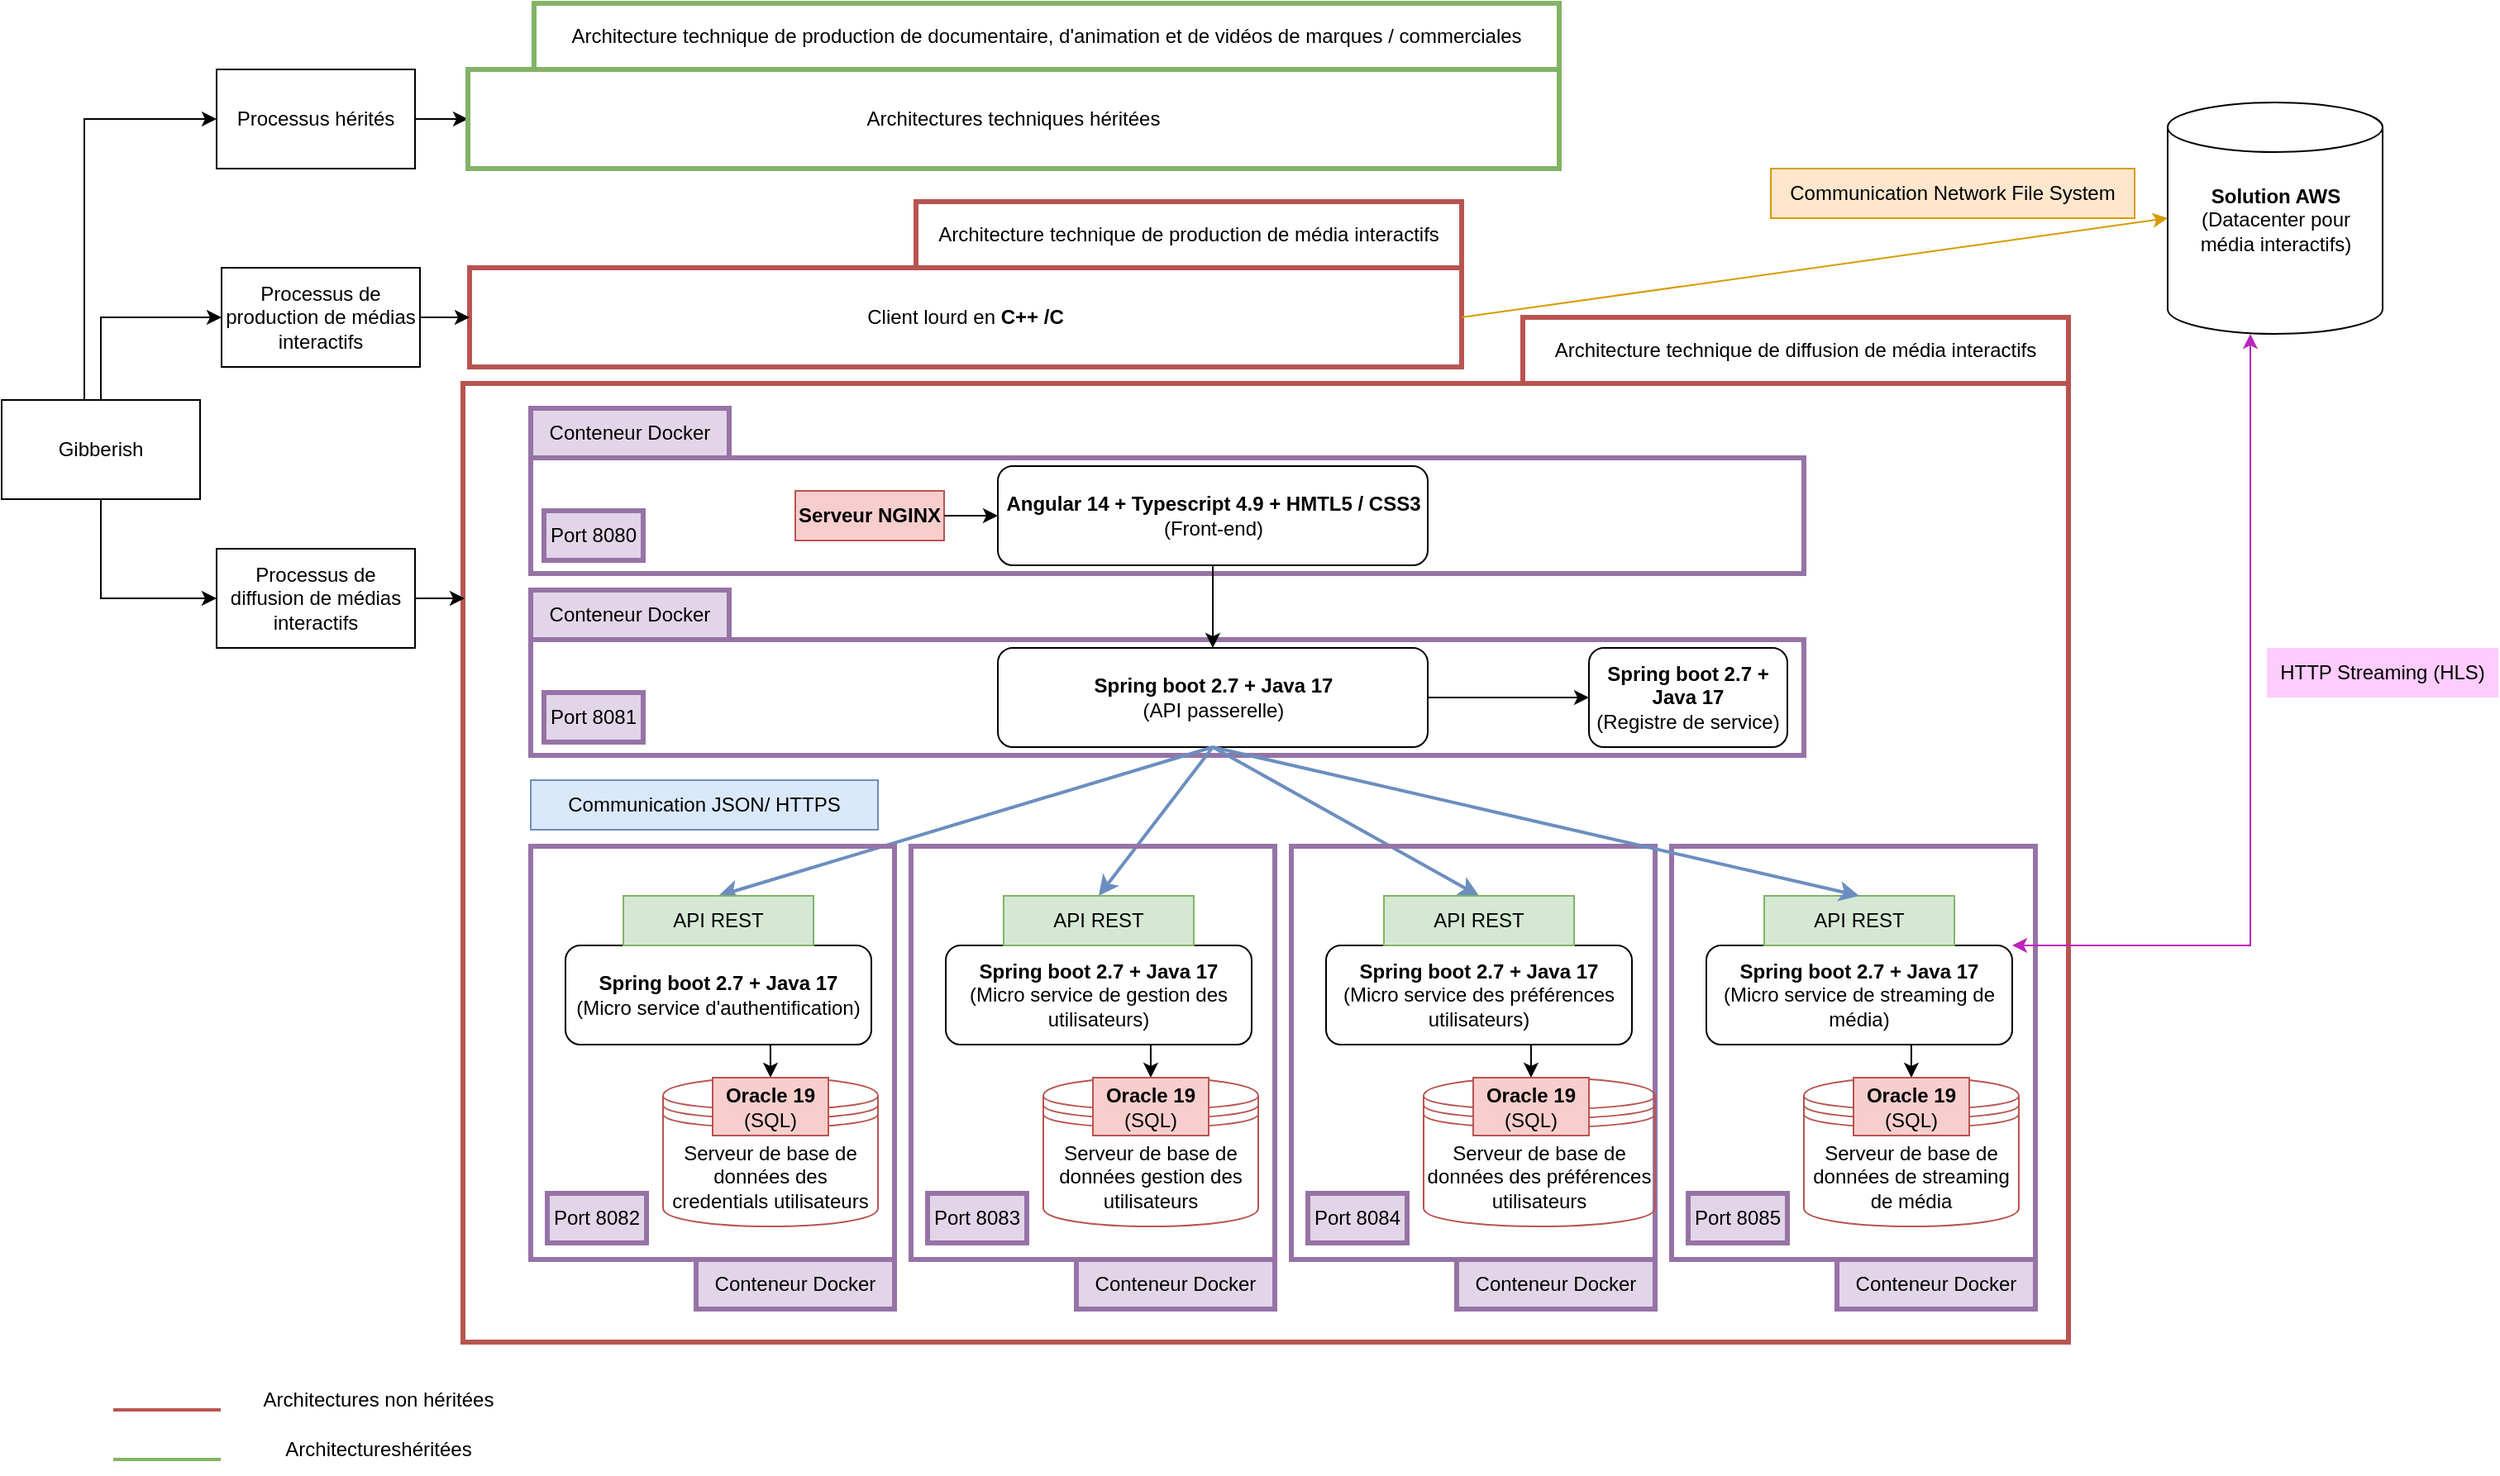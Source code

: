 <mxfile version="20.6.2" type="github">
  <diagram id="J4lTsCqaWdvs94E4tDBU" name="Page-1">
    <mxGraphModel dx="1673" dy="852" grid="1" gridSize="10" guides="1" tooltips="1" connect="1" arrows="1" fold="1" page="1" pageScale="1" pageWidth="827" pageHeight="1169" math="0" shadow="0">
      <root>
        <mxCell id="0" />
        <mxCell id="1" parent="0" />
        <mxCell id="pyarT4in1Yteee0mmf2d-1" value="" style="rounded=0;whiteSpace=wrap;html=1;strokeWidth=3;fillColor=none;strokeColor=#9673a6;" vertex="1" parent="1">
          <mxGeometry x="320" y="565" width="770" height="70" as="geometry" />
        </mxCell>
        <mxCell id="_FSysQC6U6rYsHptcgnh-13" value="" style="rounded=0;whiteSpace=wrap;html=1;fillColor=none;strokeColor=#b85450;strokeWidth=3;" parent="1" vertex="1">
          <mxGeometry x="279" y="520" width="971" height="580" as="geometry" />
        </mxCell>
        <mxCell id="8kNqF_XKGNWwcD94ysNi-43" value="" style="rounded=0;whiteSpace=wrap;html=1;strokeWidth=3;fillColor=none;strokeColor=#9673a6;" parent="1" vertex="1">
          <mxGeometry x="320" y="675" width="770" height="70" as="geometry" />
        </mxCell>
        <mxCell id="8kNqF_XKGNWwcD94ysNi-25" value="" style="group" parent="1" vertex="1" connectable="0">
          <mxGeometry x="1010" y="800" width="220" height="280" as="geometry" />
        </mxCell>
        <mxCell id="8kNqF_XKGNWwcD94ysNi-26" value="" style="rounded=0;whiteSpace=wrap;html=1;fillColor=none;strokeColor=#9673a6;strokeWidth=3;" parent="8kNqF_XKGNWwcD94ysNi-25" vertex="1">
          <mxGeometry width="220" height="250" as="geometry" />
        </mxCell>
        <mxCell id="8kNqF_XKGNWwcD94ysNi-27" value="&lt;div&gt;&lt;b&gt;Spring boot 2.7 + Java 17&lt;br&gt;&lt;/b&gt;(Micro service de streaming de média)&lt;/div&gt;" style="rounded=1;whiteSpace=wrap;html=1;" parent="8kNqF_XKGNWwcD94ysNi-25" vertex="1">
          <mxGeometry x="21" y="60" width="185" height="60" as="geometry" />
        </mxCell>
        <mxCell id="8kNqF_XKGNWwcD94ysNi-28" value="Serveur de base de données de streaming de média" style="shape=datastore;whiteSpace=wrap;html=1;fillColor=none;strokeColor=#b85450;" parent="8kNqF_XKGNWwcD94ysNi-25" vertex="1">
          <mxGeometry x="80" y="140" width="130" height="90" as="geometry" />
        </mxCell>
        <mxCell id="8kNqF_XKGNWwcD94ysNi-29" value="" style="endArrow=classic;html=1;rounded=0;entryX=0.5;entryY=0;entryDx=0;entryDy=0;exitX=0.67;exitY=1;exitDx=0;exitDy=0;exitPerimeter=0;" parent="8kNqF_XKGNWwcD94ysNi-25" source="8kNqF_XKGNWwcD94ysNi-27" target="8kNqF_XKGNWwcD94ysNi-31" edge="1">
          <mxGeometry width="50" height="50" relative="1" as="geometry">
            <mxPoint x="146.95" y="121" as="sourcePoint" />
            <mxPoint x="148" y="138" as="targetPoint" />
          </mxGeometry>
        </mxCell>
        <mxCell id="8kNqF_XKGNWwcD94ysNi-30" value="API REST" style="rounded=0;whiteSpace=wrap;html=1;fillColor=#d5e8d4;strokeColor=#82b366;" parent="8kNqF_XKGNWwcD94ysNi-25" vertex="1">
          <mxGeometry x="56" y="30" width="115" height="30" as="geometry" />
        </mxCell>
        <mxCell id="8kNqF_XKGNWwcD94ysNi-31" value="&lt;b&gt;Oracle 19&lt;/b&gt; (SQL)" style="rounded=0;whiteSpace=wrap;html=1;fillColor=#f8cecc;strokeColor=#b85450;" parent="8kNqF_XKGNWwcD94ysNi-25" vertex="1">
          <mxGeometry x="110" y="140" width="70" height="35" as="geometry" />
        </mxCell>
        <mxCell id="8kNqF_XKGNWwcD94ysNi-32" value="Conteneur Docker" style="rounded=0;whiteSpace=wrap;html=1;strokeWidth=3;fillColor=#e1d5e7;strokeColor=#9673a6;" parent="8kNqF_XKGNWwcD94ysNi-25" vertex="1">
          <mxGeometry x="100" y="250" width="120" height="30" as="geometry" />
        </mxCell>
        <mxCell id="8kNqF_XKGNWwcD94ysNi-33" value="Port 8085" style="rounded=0;whiteSpace=wrap;html=1;strokeWidth=3;fillColor=#e1d5e7;strokeColor=#9673a6;" parent="8kNqF_XKGNWwcD94ysNi-25" vertex="1">
          <mxGeometry x="10" y="210" width="60" height="30" as="geometry" />
        </mxCell>
        <mxCell id="wo86FMuEZb9ytW6Cp0ga-16" value="" style="rounded=0;whiteSpace=wrap;html=1;fillColor=none;strokeColor=#b85450;strokeWidth=3;" parent="1" vertex="1">
          <mxGeometry x="283" y="450" width="600" height="60" as="geometry" />
        </mxCell>
        <mxCell id="wo86FMuEZb9ytW6Cp0ga-17" value="Architecture technique de production de média interactifs" style="rounded=0;whiteSpace=wrap;html=1;strokeWidth=3;fillColor=none;strokeColor=#b85450;" parent="1" vertex="1">
          <mxGeometry x="553" y="410" width="330" height="40" as="geometry" />
        </mxCell>
        <mxCell id="wo86FMuEZb9ytW6Cp0ga-26" value="Gibberish" style="rounded=0;whiteSpace=wrap;html=1;strokeWidth=1;fillColor=none;" parent="1" vertex="1">
          <mxGeometry y="530" width="120" height="60" as="geometry" />
        </mxCell>
        <mxCell id="wo86FMuEZb9ytW6Cp0ga-27" value="Processus de production de médias interactifs" style="rounded=0;whiteSpace=wrap;html=1;strokeWidth=1;fillColor=none;" parent="1" vertex="1">
          <mxGeometry x="133" y="450" width="120" height="60" as="geometry" />
        </mxCell>
        <mxCell id="wo86FMuEZb9ytW6Cp0ga-28" value="Processus de diffusion de médias interactifs" style="rounded=0;whiteSpace=wrap;html=1;strokeWidth=1;fillColor=none;" parent="1" vertex="1">
          <mxGeometry x="130" y="620" width="120" height="60" as="geometry" />
        </mxCell>
        <mxCell id="wo86FMuEZb9ytW6Cp0ga-29" value="" style="endArrow=classic;html=1;rounded=0;exitX=0.5;exitY=0;exitDx=0;exitDy=0;entryX=0;entryY=0.5;entryDx=0;entryDy=0;" parent="1" source="wo86FMuEZb9ytW6Cp0ga-26" target="wo86FMuEZb9ytW6Cp0ga-27" edge="1">
          <mxGeometry width="50" height="50" relative="1" as="geometry">
            <mxPoint x="450" y="570" as="sourcePoint" />
            <mxPoint x="80" y="360" as="targetPoint" />
            <Array as="points">
              <mxPoint x="60" y="480" />
            </Array>
          </mxGeometry>
        </mxCell>
        <mxCell id="wo86FMuEZb9ytW6Cp0ga-30" value="" style="endArrow=classic;html=1;rounded=0;exitX=1;exitY=0.5;exitDx=0;exitDy=0;" parent="1" source="wo86FMuEZb9ytW6Cp0ga-27" edge="1">
          <mxGeometry width="50" height="50" relative="1" as="geometry">
            <mxPoint x="453" y="690" as="sourcePoint" />
            <mxPoint x="283" y="480" as="targetPoint" />
          </mxGeometry>
        </mxCell>
        <mxCell id="wo86FMuEZb9ytW6Cp0ga-31" value="" style="endArrow=classic;html=1;rounded=0;exitX=0.5;exitY=1;exitDx=0;exitDy=0;entryX=0;entryY=0.5;entryDx=0;entryDy=0;" parent="1" source="wo86FMuEZb9ytW6Cp0ga-26" target="wo86FMuEZb9ytW6Cp0ga-28" edge="1">
          <mxGeometry width="50" height="50" relative="1" as="geometry">
            <mxPoint x="60" y="880" as="sourcePoint" />
            <mxPoint x="160" y="710" as="targetPoint" />
            <Array as="points">
              <mxPoint x="60" y="650" />
            </Array>
          </mxGeometry>
        </mxCell>
        <mxCell id="SsCDJ0o37DeABF8u1zy4-1" value="&lt;div&gt;&lt;b&gt;Spring boot 2.7 + Java 17&lt;/b&gt;&lt;/div&gt;&lt;div&gt;(API passerelle)&lt;/div&gt;" style="rounded=1;whiteSpace=wrap;html=1;" parent="1" vertex="1">
          <mxGeometry x="602.5" y="680" width="260" height="60" as="geometry" />
        </mxCell>
        <mxCell id="SsCDJ0o37DeABF8u1zy4-2" value="&lt;div&gt;&lt;b&gt;Spring boot 2.7 + Java 17&lt;/b&gt;&lt;/div&gt;(Registre de service)" style="rounded=1;whiteSpace=wrap;html=1;" parent="1" vertex="1">
          <mxGeometry x="960" y="680" width="120" height="60" as="geometry" />
        </mxCell>
        <mxCell id="SsCDJ0o37DeABF8u1zy4-15" value="&lt;div&gt;&lt;b&gt;Angular 14 + Typescript 4.9 + HMTL5 / CSS3&lt;/b&gt;&lt;/div&gt;&lt;div&gt;(Front-end)&lt;b&gt;&lt;br&gt;&lt;/b&gt;&lt;/div&gt; " style="rounded=1;whiteSpace=wrap;html=1;" parent="1" vertex="1">
          <mxGeometry x="602.5" y="570" width="260" height="60" as="geometry" />
        </mxCell>
        <mxCell id="SsCDJ0o37DeABF8u1zy4-16" value="" style="endArrow=classic;html=1;rounded=0;entryX=0.5;entryY=0;entryDx=0;entryDy=0;exitX=0.5;exitY=1;exitDx=0;exitDy=0;" parent="1" source="SsCDJ0o37DeABF8u1zy4-15" target="SsCDJ0o37DeABF8u1zy4-1" edge="1">
          <mxGeometry width="50" height="50" relative="1" as="geometry">
            <mxPoint x="634" y="870" as="sourcePoint" />
            <mxPoint x="684" y="820" as="targetPoint" />
          </mxGeometry>
        </mxCell>
        <mxCell id="SsCDJ0o37DeABF8u1zy4-17" value="" style="endArrow=classic;html=1;rounded=0;entryX=0;entryY=0.5;entryDx=0;entryDy=0;exitX=1;exitY=0.5;exitDx=0;exitDy=0;" parent="1" source="SsCDJ0o37DeABF8u1zy4-1" target="SsCDJ0o37DeABF8u1zy4-2" edge="1">
          <mxGeometry width="50" height="50" relative="1" as="geometry">
            <mxPoint x="724" y="754.5" as="sourcePoint" />
            <mxPoint x="684" y="924.5" as="targetPoint" />
          </mxGeometry>
        </mxCell>
        <mxCell id="xsgijD-SskbSGqHChYv_-3" value="" style="endArrow=classic;html=1;rounded=0;entryX=0.5;entryY=0;entryDx=0;entryDy=0;exitX=0.5;exitY=1;exitDx=0;exitDy=0;fillColor=#dae8fc;strokeColor=#6c8ebf;strokeWidth=2;" parent="1" source="SsCDJ0o37DeABF8u1zy4-1" target="xsgijD-SskbSGqHChYv_-1" edge="1">
          <mxGeometry width="50" height="50" relative="1" as="geometry">
            <mxPoint x="560" y="730" as="sourcePoint" />
            <mxPoint x="610" y="680" as="targetPoint" />
          </mxGeometry>
        </mxCell>
        <mxCell id="xsgijD-SskbSGqHChYv_-5" value="" style="endArrow=classic;html=1;rounded=0;entryX=0.5;entryY=0;entryDx=0;entryDy=0;exitX=0.5;exitY=1;exitDx=0;exitDy=0;fillColor=#dae8fc;strokeColor=#6c8ebf;strokeWidth=2;" parent="1" source="SsCDJ0o37DeABF8u1zy4-1" target="8kNqF_XKGNWwcD94ysNi-12" edge="1">
          <mxGeometry width="50" height="50" relative="1" as="geometry">
            <mxPoint x="875" y="720" as="sourcePoint" />
            <mxPoint x="721.5" y="780" as="targetPoint" />
          </mxGeometry>
        </mxCell>
        <mxCell id="xsgijD-SskbSGqHChYv_-7" value="" style="endArrow=classic;html=1;rounded=0;entryX=0.5;entryY=0;entryDx=0;entryDy=0;exitX=0.5;exitY=1;exitDx=0;exitDy=0;fillColor=#dae8fc;strokeColor=#6c8ebf;strokeWidth=2;" parent="1" source="SsCDJ0o37DeABF8u1zy4-1" target="8kNqF_XKGNWwcD94ysNi-21" edge="1">
          <mxGeometry width="50" height="50" relative="1" as="geometry">
            <mxPoint x="1030" y="730" as="sourcePoint" />
            <mxPoint x="866.5" y="780" as="targetPoint" />
          </mxGeometry>
        </mxCell>
        <mxCell id="xsgijD-SskbSGqHChYv_-13" value="Communication JSON/ HTTPS" style="text;html=1;strokeColor=#6c8ebf;fillColor=#dae8fc;align=center;verticalAlign=middle;whiteSpace=wrap;rounded=0;" parent="1" vertex="1">
          <mxGeometry x="320" y="760" width="210" height="30" as="geometry" />
        </mxCell>
        <mxCell id="xsgijD-SskbSGqHChYv_-15" value="" style="endArrow=classic;html=1;rounded=0;exitX=1;exitY=0.5;exitDx=0;exitDy=0;" parent="1" source="wo86FMuEZb9ytW6Cp0ga-28" edge="1">
          <mxGeometry width="50" height="50" relative="1" as="geometry">
            <mxPoint x="560" y="850" as="sourcePoint" />
            <mxPoint x="280" y="650" as="targetPoint" />
          </mxGeometry>
        </mxCell>
        <mxCell id="xsgijD-SskbSGqHChYv_-18" value="Processus hérités" style="rounded=0;whiteSpace=wrap;html=1;strokeWidth=1;fillColor=none;" parent="1" vertex="1">
          <mxGeometry x="130" y="330" width="120" height="60" as="geometry" />
        </mxCell>
        <mxCell id="xsgijD-SskbSGqHChYv_-19" value="" style="endArrow=classic;html=1;rounded=0;entryX=0;entryY=0.5;entryDx=0;entryDy=0;" parent="1" target="xsgijD-SskbSGqHChYv_-18" edge="1">
          <mxGeometry width="50" height="50" relative="1" as="geometry">
            <mxPoint x="50" y="530" as="sourcePoint" />
            <mxPoint x="120" y="240" as="targetPoint" />
            <Array as="points">
              <mxPoint x="50" y="360" />
            </Array>
          </mxGeometry>
        </mxCell>
        <mxCell id="xsgijD-SskbSGqHChYv_-20" value="" style="endArrow=classic;html=1;rounded=0;exitX=1;exitY=0.5;exitDx=0;exitDy=0;" parent="1" source="xsgijD-SskbSGqHChYv_-18" edge="1">
          <mxGeometry width="50" height="50" relative="1" as="geometry">
            <mxPoint x="642" y="650" as="sourcePoint" />
            <mxPoint x="282" y="360" as="targetPoint" />
          </mxGeometry>
        </mxCell>
        <mxCell id="xsgijD-SskbSGqHChYv_-21" value="Architectures techniques héritées" style="rounded=0;whiteSpace=wrap;html=1;fillColor=none;strokeColor=#82b366;strokeWidth=3;" parent="1" vertex="1">
          <mxGeometry x="282" y="330" width="660" height="60" as="geometry" />
        </mxCell>
        <mxCell id="8kNqF_XKGNWwcD94ysNi-6" value="" style="group" parent="1" vertex="1" connectable="0">
          <mxGeometry x="320" y="800" width="220" height="280" as="geometry" />
        </mxCell>
        <mxCell id="8kNqF_XKGNWwcD94ysNi-2" value="" style="rounded=0;whiteSpace=wrap;html=1;fillColor=none;strokeColor=#9673a6;strokeWidth=3;" parent="8kNqF_XKGNWwcD94ysNi-6" vertex="1">
          <mxGeometry width="220" height="250" as="geometry" />
        </mxCell>
        <mxCell id="SsCDJ0o37DeABF8u1zy4-5" value="&lt;div&gt;&lt;b&gt;Spring boot 2.7 + Java 17&lt;br&gt;&lt;/b&gt;(Micro service d&#39;authentification)&lt;/div&gt;" style="rounded=1;whiteSpace=wrap;html=1;" parent="8kNqF_XKGNWwcD94ysNi-6" vertex="1">
          <mxGeometry x="21" y="60" width="185" height="60" as="geometry" />
        </mxCell>
        <mxCell id="SsCDJ0o37DeABF8u1zy4-12" value="Serveur de base de données des credentials utilisateurs" style="shape=datastore;whiteSpace=wrap;html=1;fillColor=none;strokeColor=#b85450;" parent="8kNqF_XKGNWwcD94ysNi-6" vertex="1">
          <mxGeometry x="80" y="140" width="130" height="90" as="geometry" />
        </mxCell>
        <mxCell id="SsCDJ0o37DeABF8u1zy4-18" value="" style="endArrow=classic;html=1;rounded=0;entryX=0.5;entryY=0;entryDx=0;entryDy=0;exitX=0.67;exitY=1;exitDx=0;exitDy=0;exitPerimeter=0;" parent="8kNqF_XKGNWwcD94ysNi-6" source="SsCDJ0o37DeABF8u1zy4-5" target="xsgijD-SskbSGqHChYv_-14" edge="1">
          <mxGeometry width="50" height="50" relative="1" as="geometry">
            <mxPoint x="146.95" y="121" as="sourcePoint" />
            <mxPoint x="148" y="138" as="targetPoint" />
          </mxGeometry>
        </mxCell>
        <mxCell id="xsgijD-SskbSGqHChYv_-1" value="API REST" style="rounded=0;whiteSpace=wrap;html=1;fillColor=#d5e8d4;strokeColor=#82b366;" parent="8kNqF_XKGNWwcD94ysNi-6" vertex="1">
          <mxGeometry x="56" y="30" width="115" height="30" as="geometry" />
        </mxCell>
        <mxCell id="xsgijD-SskbSGqHChYv_-14" value="&lt;b&gt;Oracle 19&lt;/b&gt; (SQL)" style="rounded=0;whiteSpace=wrap;html=1;fillColor=#f8cecc;strokeColor=#b85450;" parent="8kNqF_XKGNWwcD94ysNi-6" vertex="1">
          <mxGeometry x="110" y="140" width="70" height="35" as="geometry" />
        </mxCell>
        <mxCell id="8kNqF_XKGNWwcD94ysNi-3" value="Conteneur Docker" style="rounded=0;whiteSpace=wrap;html=1;strokeWidth=3;fillColor=#e1d5e7;strokeColor=#9673a6;" parent="8kNqF_XKGNWwcD94ysNi-6" vertex="1">
          <mxGeometry x="100" y="250" width="120" height="30" as="geometry" />
        </mxCell>
        <mxCell id="8kNqF_XKGNWwcD94ysNi-5" value="Port 8082" style="rounded=0;whiteSpace=wrap;html=1;strokeWidth=3;fillColor=#e1d5e7;strokeColor=#9673a6;" parent="8kNqF_XKGNWwcD94ysNi-6" vertex="1">
          <mxGeometry x="10" y="210" width="60" height="30" as="geometry" />
        </mxCell>
        <mxCell id="8kNqF_XKGNWwcD94ysNi-7" value="" style="group" parent="1" vertex="1" connectable="0">
          <mxGeometry x="550" y="800" width="220" height="280" as="geometry" />
        </mxCell>
        <mxCell id="8kNqF_XKGNWwcD94ysNi-8" value="" style="rounded=0;whiteSpace=wrap;html=1;fillColor=none;strokeColor=#9673a6;strokeWidth=3;" parent="8kNqF_XKGNWwcD94ysNi-7" vertex="1">
          <mxGeometry width="220" height="250" as="geometry" />
        </mxCell>
        <mxCell id="8kNqF_XKGNWwcD94ysNi-9" value="&lt;div&gt;&lt;b&gt;Spring boot 2.7 + Java 17&lt;br&gt;&lt;/b&gt;(Micro service de gestion des utilisateurs)&lt;/div&gt;" style="rounded=1;whiteSpace=wrap;html=1;" parent="8kNqF_XKGNWwcD94ysNi-7" vertex="1">
          <mxGeometry x="21" y="60" width="185" height="60" as="geometry" />
        </mxCell>
        <mxCell id="8kNqF_XKGNWwcD94ysNi-10" value="Serveur de base de données gestion des utilisateurs" style="shape=datastore;whiteSpace=wrap;html=1;fillColor=none;strokeColor=#b85450;" parent="8kNqF_XKGNWwcD94ysNi-7" vertex="1">
          <mxGeometry x="80" y="140" width="130" height="90" as="geometry" />
        </mxCell>
        <mxCell id="8kNqF_XKGNWwcD94ysNi-11" value="" style="endArrow=classic;html=1;rounded=0;entryX=0.5;entryY=0;entryDx=0;entryDy=0;exitX=0.67;exitY=1;exitDx=0;exitDy=0;exitPerimeter=0;" parent="8kNqF_XKGNWwcD94ysNi-7" source="8kNqF_XKGNWwcD94ysNi-9" target="8kNqF_XKGNWwcD94ysNi-13" edge="1">
          <mxGeometry width="50" height="50" relative="1" as="geometry">
            <mxPoint x="146.95" y="121" as="sourcePoint" />
            <mxPoint x="148" y="138" as="targetPoint" />
          </mxGeometry>
        </mxCell>
        <mxCell id="8kNqF_XKGNWwcD94ysNi-12" value="API REST" style="rounded=0;whiteSpace=wrap;html=1;fillColor=#d5e8d4;strokeColor=#82b366;" parent="8kNqF_XKGNWwcD94ysNi-7" vertex="1">
          <mxGeometry x="56" y="30" width="115" height="30" as="geometry" />
        </mxCell>
        <mxCell id="8kNqF_XKGNWwcD94ysNi-13" value="&lt;b&gt;Oracle 19&lt;/b&gt; (SQL)" style="rounded=0;whiteSpace=wrap;html=1;fillColor=#f8cecc;strokeColor=#b85450;" parent="8kNqF_XKGNWwcD94ysNi-7" vertex="1">
          <mxGeometry x="110" y="140" width="70" height="35" as="geometry" />
        </mxCell>
        <mxCell id="8kNqF_XKGNWwcD94ysNi-14" value="Conteneur Docker" style="rounded=0;whiteSpace=wrap;html=1;strokeWidth=3;fillColor=#e1d5e7;strokeColor=#9673a6;" parent="8kNqF_XKGNWwcD94ysNi-7" vertex="1">
          <mxGeometry x="100" y="250" width="120" height="30" as="geometry" />
        </mxCell>
        <mxCell id="8kNqF_XKGNWwcD94ysNi-15" value="Port 8083" style="rounded=0;whiteSpace=wrap;html=1;strokeWidth=3;fillColor=#e1d5e7;strokeColor=#9673a6;" parent="8kNqF_XKGNWwcD94ysNi-7" vertex="1">
          <mxGeometry x="10" y="210" width="60" height="30" as="geometry" />
        </mxCell>
        <mxCell id="8kNqF_XKGNWwcD94ysNi-16" value="" style="group" parent="1" vertex="1" connectable="0">
          <mxGeometry x="780" y="800" width="220" height="280" as="geometry" />
        </mxCell>
        <mxCell id="8kNqF_XKGNWwcD94ysNi-17" value="" style="rounded=0;whiteSpace=wrap;html=1;fillColor=none;strokeColor=#9673a6;strokeWidth=3;" parent="8kNqF_XKGNWwcD94ysNi-16" vertex="1">
          <mxGeometry width="220" height="250" as="geometry" />
        </mxCell>
        <mxCell id="8kNqF_XKGNWwcD94ysNi-18" value="&lt;div&gt;&lt;b&gt;Spring boot 2.7 + Java 17&lt;br&gt;&lt;/b&gt;(Micro service des préférences utilisateurs)&lt;/div&gt;" style="rounded=1;whiteSpace=wrap;html=1;" parent="8kNqF_XKGNWwcD94ysNi-16" vertex="1">
          <mxGeometry x="21" y="60" width="185" height="60" as="geometry" />
        </mxCell>
        <mxCell id="8kNqF_XKGNWwcD94ysNi-19" value="Serveur de base de données des préférences utilisateurs" style="shape=datastore;whiteSpace=wrap;html=1;fillColor=none;strokeColor=#b85450;" parent="8kNqF_XKGNWwcD94ysNi-16" vertex="1">
          <mxGeometry x="80" y="140" width="140" height="90" as="geometry" />
        </mxCell>
        <mxCell id="8kNqF_XKGNWwcD94ysNi-20" value="" style="endArrow=classic;html=1;rounded=0;entryX=0.5;entryY=0;entryDx=0;entryDy=0;exitX=0.67;exitY=1;exitDx=0;exitDy=0;exitPerimeter=0;" parent="8kNqF_XKGNWwcD94ysNi-16" source="8kNqF_XKGNWwcD94ysNi-18" target="8kNqF_XKGNWwcD94ysNi-22" edge="1">
          <mxGeometry width="50" height="50" relative="1" as="geometry">
            <mxPoint x="146.95" y="121" as="sourcePoint" />
            <mxPoint x="148" y="138" as="targetPoint" />
          </mxGeometry>
        </mxCell>
        <mxCell id="8kNqF_XKGNWwcD94ysNi-21" value="API REST" style="rounded=0;whiteSpace=wrap;html=1;fillColor=#d5e8d4;strokeColor=#82b366;" parent="8kNqF_XKGNWwcD94ysNi-16" vertex="1">
          <mxGeometry x="56" y="30" width="115" height="30" as="geometry" />
        </mxCell>
        <mxCell id="8kNqF_XKGNWwcD94ysNi-22" value="&lt;b&gt;Oracle 19&lt;/b&gt; (SQL)" style="rounded=0;whiteSpace=wrap;html=1;fillColor=#f8cecc;strokeColor=#b85450;" parent="8kNqF_XKGNWwcD94ysNi-16" vertex="1">
          <mxGeometry x="110" y="140" width="70" height="35" as="geometry" />
        </mxCell>
        <mxCell id="8kNqF_XKGNWwcD94ysNi-23" value="Conteneur Docker" style="rounded=0;whiteSpace=wrap;html=1;strokeWidth=3;fillColor=#e1d5e7;strokeColor=#9673a6;" parent="8kNqF_XKGNWwcD94ysNi-16" vertex="1">
          <mxGeometry x="100" y="250" width="120" height="30" as="geometry" />
        </mxCell>
        <mxCell id="8kNqF_XKGNWwcD94ysNi-24" value="Port 8084" style="rounded=0;whiteSpace=wrap;html=1;strokeWidth=3;fillColor=#e1d5e7;strokeColor=#9673a6;" parent="8kNqF_XKGNWwcD94ysNi-16" vertex="1">
          <mxGeometry x="10" y="210" width="60" height="30" as="geometry" />
        </mxCell>
        <mxCell id="8kNqF_XKGNWwcD94ysNi-44" value="Conteneur Docker" style="rounded=0;whiteSpace=wrap;html=1;strokeWidth=3;fillColor=#e1d5e7;strokeColor=#9673a6;" parent="1" vertex="1">
          <mxGeometry x="320" y="645" width="120" height="30" as="geometry" />
        </mxCell>
        <mxCell id="8kNqF_XKGNWwcD94ysNi-45" value="Port 8081" style="rounded=0;whiteSpace=wrap;html=1;strokeWidth=3;fillColor=#e1d5e7;strokeColor=#9673a6;" parent="1" vertex="1">
          <mxGeometry x="328" y="707" width="60" height="30" as="geometry" />
        </mxCell>
        <mxCell id="_FSysQC6U6rYsHptcgnh-10" value="Architecture technique de production de documentaire, d&#39;animation et de vidéos de marques / commerciales " style="rounded=0;whiteSpace=wrap;html=1;strokeWidth=3;fillColor=none;strokeColor=#82b366;" parent="1" vertex="1">
          <mxGeometry x="322" y="290" width="620" height="40" as="geometry" />
        </mxCell>
        <mxCell id="_FSysQC6U6rYsHptcgnh-12" value="Client lourd en &lt;b&gt;C++ /C&lt;/b&gt;" style="text;html=1;strokeColor=none;fillColor=none;align=center;verticalAlign=middle;whiteSpace=wrap;rounded=0;" parent="1" vertex="1">
          <mxGeometry x="418" y="465" width="330" height="30" as="geometry" />
        </mxCell>
        <mxCell id="_FSysQC6U6rYsHptcgnh-14" value="Architecture technique de diffusion de média interactifs" style="rounded=0;whiteSpace=wrap;html=1;strokeWidth=3;fillColor=none;strokeColor=#b85450;" parent="1" vertex="1">
          <mxGeometry x="920" y="480" width="330" height="40" as="geometry" />
        </mxCell>
        <mxCell id="_FSysQC6U6rYsHptcgnh-17" value="" style="group" parent="1" vertex="1" connectable="0">
          <mxGeometry x="1310" y="350" width="160.003" height="140" as="geometry" />
        </mxCell>
        <mxCell id="_FSysQC6U6rYsHptcgnh-18" value="" style="shape=cylinder3;whiteSpace=wrap;html=1;boundedLbl=1;backgroundOutline=1;size=15;pointerEvents=0;fontFamily=Helvetica;fontSize=12;fontColor=default;fillColor=none;gradientColor=none;" parent="_FSysQC6U6rYsHptcgnh-17" vertex="1">
          <mxGeometry width="130" height="140" as="geometry" />
        </mxCell>
        <mxCell id="_FSysQC6U6rYsHptcgnh-19" value="&lt;div&gt;&lt;b&gt;Solution AWS &lt;/b&gt;&lt;br&gt;&lt;/div&gt;&lt;div&gt;(Datacenter pour &lt;br&gt;&lt;/div&gt;&lt;div&gt;média interactifs)&lt;/div&gt;" style="text;html=1;align=center;verticalAlign=middle;resizable=0;points=[];autosize=1;strokeColor=none;fillColor=none;fontSize=12;fontFamily=Helvetica;fontColor=default;" parent="_FSysQC6U6rYsHptcgnh-17" vertex="1">
          <mxGeometry x="5.003" y="41.333" width="120" height="60" as="geometry" />
        </mxCell>
        <mxCell id="_FSysQC6U6rYsHptcgnh-20" value="" style="endArrow=classic;html=1;rounded=0;strokeWidth=1;fontFamily=Helvetica;fontSize=12;fontColor=default;entryX=0;entryY=0.5;entryDx=0;entryDy=0;entryPerimeter=0;exitX=1;exitY=0.5;exitDx=0;exitDy=0;fillColor=#ffe6cc;strokeColor=#d79b00;" parent="1" source="wo86FMuEZb9ytW6Cp0ga-16" target="_FSysQC6U6rYsHptcgnh-18" edge="1">
          <mxGeometry width="50" height="50" relative="1" as="geometry">
            <mxPoint x="1332.5" y="260" as="sourcePoint" />
            <mxPoint x="1482.5" y="374.0" as="targetPoint" />
          </mxGeometry>
        </mxCell>
        <mxCell id="_FSysQC6U6rYsHptcgnh-22" value="" style="endArrow=classic;html=1;rounded=0;strokeWidth=1;exitX=1;exitY=0;exitDx=0;exitDy=0;startArrow=classic;startFill=1;strokeColor=#BA25BA;" parent="1" source="8kNqF_XKGNWwcD94ysNi-27" edge="1">
          <mxGeometry width="50" height="50" relative="1" as="geometry">
            <mxPoint x="1170" y="706.0" as="sourcePoint" />
            <mxPoint x="1360" y="490" as="targetPoint" />
            <Array as="points">
              <mxPoint x="1360" y="860" />
            </Array>
          </mxGeometry>
        </mxCell>
        <mxCell id="_FSysQC6U6rYsHptcgnh-23" value="" style="endArrow=classic;html=1;rounded=0;entryX=0.5;entryY=0;entryDx=0;entryDy=0;fillColor=#dae8fc;strokeColor=#6c8ebf;strokeWidth=2;exitX=0.5;exitY=1;exitDx=0;exitDy=0;" parent="1" source="SsCDJ0o37DeABF8u1zy4-1" target="8kNqF_XKGNWwcD94ysNi-30" edge="1">
          <mxGeometry width="50" height="50" relative="1" as="geometry">
            <mxPoint x="830" y="770" as="sourcePoint" />
            <mxPoint x="903.5" y="840" as="targetPoint" />
          </mxGeometry>
        </mxCell>
        <mxCell id="_FSysQC6U6rYsHptcgnh-25" value="Communication Network File System" style="text;html=1;strokeColor=#d79b00;fillColor=#ffe6cc;align=center;verticalAlign=middle;whiteSpace=wrap;rounded=0;" parent="1" vertex="1">
          <mxGeometry x="1070" y="390" width="220" height="30" as="geometry" />
        </mxCell>
        <mxCell id="_FSysQC6U6rYsHptcgnh-26" value="HTTP Streaming (HLS)" style="text;html=1;strokeColor=none;fillColor=#FFCCFF;align=center;verticalAlign=middle;whiteSpace=wrap;rounded=0;" parent="1" vertex="1">
          <mxGeometry x="1370" y="680" width="140" height="30" as="geometry" />
        </mxCell>
        <mxCell id="Nd6JmYJ_fGDfYC-bxxAU-2" value="" style="endArrow=none;html=1;rounded=0;strokeColor=#b85450;fillColor=#f8cecc;strokeWidth=2;" parent="1" edge="1">
          <mxGeometry width="50" height="50" relative="1" as="geometry">
            <mxPoint x="67.5" y="1141" as="sourcePoint" />
            <mxPoint x="132.5" y="1141" as="targetPoint" />
          </mxGeometry>
        </mxCell>
        <mxCell id="Nd6JmYJ_fGDfYC-bxxAU-3" value="Architectures non héritées" style="text;html=1;strokeColor=none;fillColor=none;align=center;verticalAlign=middle;whiteSpace=wrap;rounded=0;strokeWidth=2;" parent="1" vertex="1">
          <mxGeometry x="142.5" y="1120" width="170" height="30" as="geometry" />
        </mxCell>
        <mxCell id="Nd6JmYJ_fGDfYC-bxxAU-4" value="" style="endArrow=none;html=1;rounded=0;strokeColor=#82b366;fillColor=#d5e8d4;strokeWidth=2;" parent="1" edge="1">
          <mxGeometry width="50" height="50" relative="1" as="geometry">
            <mxPoint x="67.5" y="1171" as="sourcePoint" />
            <mxPoint x="132.5" y="1171" as="targetPoint" />
          </mxGeometry>
        </mxCell>
        <mxCell id="Nd6JmYJ_fGDfYC-bxxAU-5" value="Architectureshéritées" style="text;html=1;strokeColor=none;fillColor=none;align=center;verticalAlign=middle;whiteSpace=wrap;rounded=0;strokeWidth=2;" parent="1" vertex="1">
          <mxGeometry x="142.5" y="1150" width="170" height="30" as="geometry" />
        </mxCell>
        <mxCell id="pyarT4in1Yteee0mmf2d-2" value="Conteneur Docker" style="rounded=0;whiteSpace=wrap;html=1;strokeWidth=3;fillColor=#e1d5e7;strokeColor=#9673a6;" vertex="1" parent="1">
          <mxGeometry x="320" y="535" width="120" height="30" as="geometry" />
        </mxCell>
        <mxCell id="pyarT4in1Yteee0mmf2d-3" value="Port 8080" style="rounded=0;whiteSpace=wrap;html=1;strokeWidth=3;fillColor=#e1d5e7;strokeColor=#9673a6;" vertex="1" parent="1">
          <mxGeometry x="328" y="597" width="60" height="30" as="geometry" />
        </mxCell>
        <mxCell id="pyarT4in1Yteee0mmf2d-4" value="&lt;b&gt;Serveur NGINX&lt;/b&gt;" style="rounded=0;whiteSpace=wrap;html=1;fillColor=#f8cecc;strokeColor=#b85450;" vertex="1" parent="1">
          <mxGeometry x="480" y="585" width="90" height="30" as="geometry" />
        </mxCell>
        <mxCell id="pyarT4in1Yteee0mmf2d-6" value="" style="endArrow=classic;html=1;rounded=0;exitX=1;exitY=0.5;exitDx=0;exitDy=0;" edge="1" parent="1" source="pyarT4in1Yteee0mmf2d-4" target="SsCDJ0o37DeABF8u1zy4-15">
          <mxGeometry width="50" height="50" relative="1" as="geometry">
            <mxPoint x="742.5" y="640" as="sourcePoint" />
            <mxPoint x="590" y="610" as="targetPoint" />
          </mxGeometry>
        </mxCell>
      </root>
    </mxGraphModel>
  </diagram>
</mxfile>
